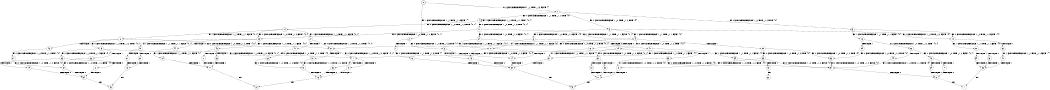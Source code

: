 digraph BCG {
size = "7, 10.5";
center = TRUE;
node [shape = circle];
0 [peripheries = 2];
0 -> 1 [label = "EX !0 !ATOMIC_EXCH_BRANCH (1, +1, TRUE, +1, 3, FALSE) !{}"];
0 -> 2 [label = "EX !1 !ATOMIC_EXCH_BRANCH (1, +1, TRUE, +1, 1, FALSE) !{}"];
1 -> 3 [label = "EX !0 !ATOMIC_EXCH_BRANCH (1, +0, TRUE, +1, 2, TRUE) !{0}"];
1 -> 4 [label = "EX !1 !ATOMIC_EXCH_BRANCH (1, +1, TRUE, +1, 1, TRUE) !{0}"];
1 -> 5 [label = "EX !0 !ATOMIC_EXCH_BRANCH (1, +0, TRUE, +1, 2, TRUE) !{0}"];
2 -> 6 [label = "EX !0 !ATOMIC_EXCH_BRANCH (1, +1, TRUE, +1, 3, TRUE) !{1}"];
2 -> 7 [label = "TERMINATE !1"];
3 -> 8 [label = "EX !0 !ATOMIC_EXCH_BRANCH (1, +0, TRUE, +1, 2, FALSE) !{0}"];
3 -> 9 [label = "EX !1 !ATOMIC_EXCH_BRANCH (1, +1, TRUE, +1, 1, FALSE) !{0}"];
3 -> 10 [label = "EX !0 !ATOMIC_EXCH_BRANCH (1, +0, TRUE, +1, 2, FALSE) !{0}"];
4 -> 11 [label = "EX !0 !ATOMIC_EXCH_BRANCH (1, +0, TRUE, +1, 2, TRUE) !{0, 1}"];
4 -> 4 [label = "EX !1 !ATOMIC_EXCH_BRANCH (1, +1, TRUE, +1, 1, TRUE) !{0, 1}"];
4 -> 12 [label = "EX !0 !ATOMIC_EXCH_BRANCH (1, +0, TRUE, +1, 2, TRUE) !{0, 1}"];
5 -> 13 [label = "EX !1 !ATOMIC_EXCH_BRANCH (1, +1, TRUE, +1, 1, FALSE) !{0}"];
5 -> 10 [label = "EX !0 !ATOMIC_EXCH_BRANCH (1, +0, TRUE, +1, 2, FALSE) !{0}"];
6 -> 14 [label = "TERMINATE !0"];
6 -> 15 [label = "TERMINATE !1"];
7 -> 16 [label = "EX !0 !ATOMIC_EXCH_BRANCH (1, +1, TRUE, +1, 3, TRUE) !{}"];
8 -> 17 [label = "EX !1 !ATOMIC_EXCH_BRANCH (1, +1, TRUE, +1, 1, FALSE) !{0}"];
8 -> 18 [label = "TERMINATE !0"];
9 -> 19 [label = "EX !0 !ATOMIC_EXCH_BRANCH (1, +0, TRUE, +1, 2, TRUE) !{0, 1}"];
9 -> 20 [label = "TERMINATE !1"];
9 -> 21 [label = "EX !0 !ATOMIC_EXCH_BRANCH (1, +0, TRUE, +1, 2, TRUE) !{0, 1}"];
10 -> 22 [label = "EX !1 !ATOMIC_EXCH_BRANCH (1, +1, TRUE, +1, 1, FALSE) !{0}"];
10 -> 23 [label = "TERMINATE !0"];
11 -> 24 [label = "EX !0 !ATOMIC_EXCH_BRANCH (1, +0, TRUE, +1, 2, FALSE) !{0, 1}"];
11 -> 9 [label = "EX !1 !ATOMIC_EXCH_BRANCH (1, +1, TRUE, +1, 1, FALSE) !{0, 1}"];
11 -> 25 [label = "EX !0 !ATOMIC_EXCH_BRANCH (1, +0, TRUE, +1, 2, FALSE) !{0, 1}"];
12 -> 26 [label = "EX !1 !ATOMIC_EXCH_BRANCH (1, +1, TRUE, +1, 1, FALSE) !{0, 1}"];
12 -> 25 [label = "EX !0 !ATOMIC_EXCH_BRANCH (1, +0, TRUE, +1, 2, FALSE) !{0, 1}"];
12 -> 27 [label = "EX !1 !ATOMIC_EXCH_BRANCH (1, +1, TRUE, +1, 1, FALSE) !{0, 1}"];
13 -> 28 [label = "EX !0 !ATOMIC_EXCH_BRANCH (1, +0, TRUE, +1, 2, TRUE) !{0, 1}"];
13 -> 29 [label = "TERMINATE !1"];
14 -> 30 [label = "TERMINATE !1"];
15 -> 30 [label = "TERMINATE !0"];
16 -> 30 [label = "TERMINATE !0"];
17 -> 14 [label = "TERMINATE !0"];
17 -> 15 [label = "TERMINATE !1"];
18 -> 31 [label = "EX !1 !ATOMIC_EXCH_BRANCH (1, +1, TRUE, +1, 1, FALSE) !{}"];
19 -> 32 [label = "EX !0 !ATOMIC_EXCH_BRANCH (1, +0, TRUE, +1, 2, FALSE) !{0, 1}"];
19 -> 33 [label = "TERMINATE !1"];
19 -> 34 [label = "EX !0 !ATOMIC_EXCH_BRANCH (1, +0, TRUE, +1, 2, FALSE) !{0, 1}"];
20 -> 35 [label = "EX !0 !ATOMIC_EXCH_BRANCH (1, +0, TRUE, +1, 2, TRUE) !{0}"];
20 -> 36 [label = "EX !0 !ATOMIC_EXCH_BRANCH (1, +0, TRUE, +1, 2, TRUE) !{0}"];
21 -> 34 [label = "EX !0 !ATOMIC_EXCH_BRANCH (1, +0, TRUE, +1, 2, FALSE) !{0, 1}"];
21 -> 37 [label = "TERMINATE !1"];
22 -> 38 [label = "TERMINATE !0"];
22 -> 39 [label = "TERMINATE !1"];
23 -> 40 [label = "EX !1 !ATOMIC_EXCH_BRANCH (1, +1, TRUE, +1, 1, FALSE) !{}"];
24 -> 17 [label = "EX !1 !ATOMIC_EXCH_BRANCH (1, +1, TRUE, +1, 1, FALSE) !{0, 1}"];
24 -> 41 [label = "TERMINATE !0"];
25 -> 42 [label = "EX !1 !ATOMIC_EXCH_BRANCH (1, +1, TRUE, +1, 1, FALSE) !{0, 1}"];
25 -> 43 [label = "EX !1 !ATOMIC_EXCH_BRANCH (1, +1, TRUE, +1, 1, FALSE) !{0, 1}"];
25 -> 44 [label = "TERMINATE !0"];
26 -> 45 [label = "EX !0 !ATOMIC_EXCH_BRANCH (1, +0, TRUE, +1, 2, TRUE) !{0, 1}"];
26 -> 46 [label = "TERMINATE !1"];
26 -> 21 [label = "EX !0 !ATOMIC_EXCH_BRANCH (1, +0, TRUE, +1, 2, TRUE) !{0, 1}"];
27 -> 21 [label = "EX !0 !ATOMIC_EXCH_BRANCH (1, +0, TRUE, +1, 2, TRUE) !{0, 1}"];
27 -> 47 [label = "TERMINATE !1"];
28 -> 48 [label = "EX !0 !ATOMIC_EXCH_BRANCH (1, +0, TRUE, +1, 2, FALSE) !{0, 1}"];
28 -> 49 [label = "TERMINATE !1"];
29 -> 36 [label = "EX !0 !ATOMIC_EXCH_BRANCH (1, +0, TRUE, +1, 2, TRUE) !{0}"];
30 -> 50 [label = "exit"];
31 -> 30 [label = "TERMINATE !1"];
32 -> 51 [label = "TERMINATE !0"];
32 -> 52 [label = "TERMINATE !1"];
33 -> 53 [label = "EX !0 !ATOMIC_EXCH_BRANCH (1, +0, TRUE, +1, 2, FALSE) !{0}"];
33 -> 54 [label = "EX !0 !ATOMIC_EXCH_BRANCH (1, +0, TRUE, +1, 2, FALSE) !{0}"];
34 -> 55 [label = "TERMINATE !0"];
34 -> 56 [label = "TERMINATE !1"];
35 -> 53 [label = "EX !0 !ATOMIC_EXCH_BRANCH (1, +0, TRUE, +1, 2, FALSE) !{0}"];
35 -> 54 [label = "EX !0 !ATOMIC_EXCH_BRANCH (1, +0, TRUE, +1, 2, FALSE) !{0}"];
36 -> 54 [label = "EX !0 !ATOMIC_EXCH_BRANCH (1, +0, TRUE, +1, 2, FALSE) !{0}"];
37 -> 57 [label = "EX !0 !ATOMIC_EXCH_BRANCH (1, +0, TRUE, +1, 2, FALSE) !{0}"];
38 -> 58 [label = "TERMINATE !1"];
39 -> 58 [label = "TERMINATE !0"];
40 -> 58 [label = "TERMINATE !1"];
41 -> 31 [label = "EX !1 !ATOMIC_EXCH_BRANCH (1, +1, TRUE, +1, 1, FALSE) !{1}"];
41 -> 59 [label = "EX !1 !ATOMIC_EXCH_BRANCH (1, +1, TRUE, +1, 1, FALSE) !{1}"];
42 -> 60 [label = "TERMINATE !0"];
42 -> 61 [label = "TERMINATE !1"];
43 -> 62 [label = "TERMINATE !0"];
43 -> 63 [label = "TERMINATE !1"];
44 -> 64 [label = "EX !1 !ATOMIC_EXCH_BRANCH (1, +1, TRUE, +1, 1, FALSE) !{1}"];
45 -> 65 [label = "EX !0 !ATOMIC_EXCH_BRANCH (1, +0, TRUE, +1, 2, FALSE) !{0, 1}"];
45 -> 66 [label = "TERMINATE !1"];
45 -> 34 [label = "EX !0 !ATOMIC_EXCH_BRANCH (1, +0, TRUE, +1, 2, FALSE) !{0, 1}"];
46 -> 67 [label = "EX !0 !ATOMIC_EXCH_BRANCH (1, +0, TRUE, +1, 2, TRUE) !{0}"];
47 -> 68 [label = "EX !0 !ATOMIC_EXCH_BRANCH (1, +0, TRUE, +1, 2, TRUE) !{0}"];
48 -> 69 [label = "TERMINATE !0"];
48 -> 70 [label = "TERMINATE !1"];
49 -> 54 [label = "EX !0 !ATOMIC_EXCH_BRANCH (1, +0, TRUE, +1, 2, FALSE) !{0}"];
51 -> 71 [label = "TERMINATE !1"];
52 -> 71 [label = "TERMINATE !0"];
53 -> 71 [label = "TERMINATE !0"];
54 -> 72 [label = "TERMINATE !0"];
55 -> 73 [label = "TERMINATE !1"];
56 -> 73 [label = "TERMINATE !0"];
57 -> 73 [label = "TERMINATE !0"];
58 -> 74 [label = "exit"];
59 -> 75 [label = "TERMINATE !1"];
60 -> 76 [label = "TERMINATE !1"];
61 -> 76 [label = "TERMINATE !0"];
62 -> 77 [label = "TERMINATE !1"];
63 -> 77 [label = "TERMINATE !0"];
64 -> 77 [label = "TERMINATE !1"];
65 -> 78 [label = "TERMINATE !0"];
65 -> 79 [label = "TERMINATE !1"];
66 -> 80 [label = "EX !0 !ATOMIC_EXCH_BRANCH (1, +0, TRUE, +1, 2, FALSE) !{0}"];
67 -> 80 [label = "EX !0 !ATOMIC_EXCH_BRANCH (1, +0, TRUE, +1, 2, FALSE) !{0}"];
68 -> 57 [label = "EX !0 !ATOMIC_EXCH_BRANCH (1, +0, TRUE, +1, 2, FALSE) !{0}"];
69 -> 72 [label = "TERMINATE !1"];
70 -> 72 [label = "TERMINATE !0"];
71 -> 50 [label = "exit"];
72 -> 74 [label = "exit"];
73 -> 81 [label = "exit"];
75 -> 82 [label = "exit"];
76 -> 83 [label = "exit"];
77 -> 81 [label = "exit"];
78 -> 84 [label = "TERMINATE !1"];
79 -> 84 [label = "TERMINATE !0"];
80 -> 84 [label = "TERMINATE !0"];
84 -> 83 [label = "exit"];
}
